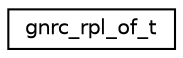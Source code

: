digraph "Graphical Class Hierarchy"
{
 // LATEX_PDF_SIZE
  edge [fontname="Helvetica",fontsize="10",labelfontname="Helvetica",labelfontsize="10"];
  node [fontname="Helvetica",fontsize="10",shape=record];
  rankdir="LR";
  Node0 [label="gnrc_rpl_of_t",height=0.2,width=0.4,color="black", fillcolor="white", style="filled",URL="$structgnrc__rpl__of__t.html",tooltip="Objective function representation."];
}
